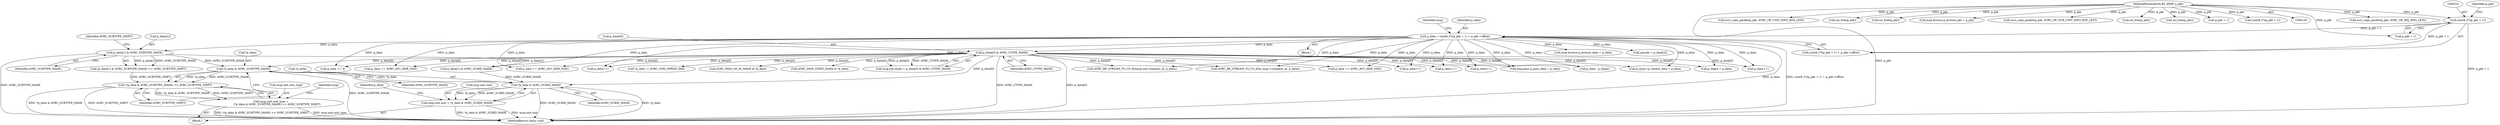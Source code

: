 digraph "0_Android_830cb39cb2a0f1bf6704d264e2a5c5029c175dd7@pointer" {
"1000488" [label="(Call,*p_data & AVRC_SUBTYPE_MASK)"];
"1000305" [label="(Call,p_data[0] & AVRC_CTYPE_MASK)"];
"1000218" [label="(Call,p_data = (uint8_t*)(p_pkt + 1) + p_pkt->offset)"];
"1000221" [label="(Call,(uint8_t*)(p_pkt + 1))"];
"1000132" [label="(MethodParameterIn,BT_HDR* p_pkt)"];
"1000332" [label="(Call,p_data[1] & AVRC_SUBTYPE_MASK)"];
"1000487" [label="(Call,(*p_data & AVRC_SUBTYPE_MASK) >> AVRC_SUBTYPE_SHIFT)"];
"1000481" [label="(Call,msg.unit.unit_type =\n               (*p_data & AVRC_SUBTYPE_MASK) >> AVRC_SUBTYPE_SHIFT)"];
"1000499" [label="(Call,*p_data & AVRC_SUBID_MASK)"];
"1000493" [label="(Call,msg.unit.unit = *p_data & AVRC_SUBID_MASK)"];
"1000306" [label="(Call,p_data[0])"];
"1000491" [label="(Identifier,AVRC_SUBTYPE_MASK)"];
"1000218" [label="(Call,p_data = (uint8_t*)(p_pkt + 1) + p_pkt->offset)"];
"1000219" [label="(Identifier,p_data)"];
"1000500" [label="(Call,*p_data)"];
"1000487" [label="(Call,(*p_data & AVRC_SUBTYPE_MASK) >> AVRC_SUBTYPE_SHIFT)"];
"1000221" [label="(Call,(uint8_t*)(p_pkt + 1))"];
"1000481" [label="(Call,msg.unit.unit_type =\n               (*p_data & AVRC_SUBTYPE_MASK) >> AVRC_SUBTYPE_SHIFT)"];
"1000478" [label="(Call,p_data += 4)"];
"1000698" [label="(Call,AVRC_BE_STREAM_TO_CO_ID(p_msg->company_id, p_data))"];
"1000336" [label="(Identifier,AVRC_SUBTYPE_MASK)"];
"1000482" [label="(Call,msg.unit.unit_type)"];
"1000871" [label="(Call,p_data++)"];
"1000254" [label="(Call,msg.browse.p_browse_data = p_data)"];
"1000494" [label="(Call,msg.unit.unit)"];
"1000598" [label="(Call,p_data += AVRC_AVC_HDR_SIZE)"];
"1000349" [label="(Call,opcode = p_data[2])"];
"1000619" [label="(Call,*p_data != AVRC_CMD_OPRND_PAD)"];
"1000695" [label="(Call,p_data += AVRC_AVC_HDR_SIZE)"];
"1000973" [label="(Call,avrc_copy_packet(p_pkt, AVRC_OP_REJ_MSG_LEN))"];
"1000716" [label="(Call,p_data - p_begin)"];
"1000488" [label="(Call,*p_data & AVRC_SUBTYPE_MASK)"];
"1000838" [label="(Call,p_data += AVRC_AVC_HDR_SIZE)"];
"1000132" [label="(MethodParameterIn,BT_HDR* p_pkt)"];
"1000394" [label="(Call,avrc_copy_packet(p_pkt, AVRC_OP_UNIT_INFO_RSP_LEN))"];
"1000847" [label="(Call,AVRC_PASS_OP_ID_MASK & *p_data)"];
"1000333" [label="(Call,p_data[1])"];
"1000504" [label="(Identifier,p_data)"];
"1000637" [label="(Call,p_data++)"];
"1001055" [label="(Call,osi_free(p_pkt))"];
"1000453" [label="(Block,)"];
"1000911" [label="(Call,msg.pass.p_pass_data = p_data)"];
"1000296" [label="(Call,osi_free(p_pkt))"];
"1000852" [label="(Call,AVRC_PASS_STATE_MASK & *p_data)"];
"1000270" [label="(Call,msg.browse.p_browse_pkt = p_pkt)"];
"1000220" [label="(Call,(uint8_t*)(p_pkt + 1) + p_pkt->offset)"];
"1000503" [label="(Call,p_data++)"];
"1000521" [label="(Call,avrc_copy_packet(p_pkt, AVRC_OP_SUB_UNIT_INFO_RSP_LEN))"];
"1000496" [label="(Identifier,msg)"];
"1000499" [label="(Call,*p_data & AVRC_SUBID_MASK)"];
"1000880" [label="(Call,p_data++)"];
"1000299" [label="(Call,msg.hdr.ctype = p_data[0] & AVRC_CTYPE_MASK)"];
"1000703" [label="(Call,p_msg->p_vendor_data = p_data)"];
"1000133" [label="(Block,)"];
"1000332" [label="(Call,p_data[1] & AVRC_SUBTYPE_MASK)"];
"1000227" [label="(Identifier,p_pkt)"];
"1000188" [label="(Call,osi_free(p_pkt))"];
"1000344" [label="(Call,p_data[1] & AVRC_SUBID_MASK)"];
"1000223" [label="(Call,p_pkt + 1)"];
"1000196" [label="(Call,osi_free(p_pkt))"];
"1000231" [label="(Identifier,msg)"];
"1000493" [label="(Call,msg.unit.unit = *p_data & AVRC_SUBID_MASK)"];
"1000492" [label="(Identifier,AVRC_SUBTYPE_SHIFT)"];
"1000673" [label="(Call,p_begin = p_data)"];
"1000667" [label="(Call,p_pkt + 1)"];
"1000610" [label="(Call,p_data++)"];
"1000331" [label="(Call,(p_data[1] & AVRC_SUBTYPE_MASK) >> AVRC_SUBTYPE_SHIFT)"];
"1000489" [label="(Call,*p_data)"];
"1000337" [label="(Identifier,AVRC_SUBTYPE_SHIFT)"];
"1000305" [label="(Call,p_data[0] & AVRC_CTYPE_MASK)"];
"1000665" [label="(Call,(uint8_t*)(p_pkt + 1))"];
"1001057" [label="(MethodReturn,static void)"];
"1000505" [label="(Call,AVRC_BE_STREAM_TO_CO_ID(msg.unit.company_id, p_data))"];
"1000502" [label="(Identifier,AVRC_SUBID_MASK)"];
"1000309" [label="(Identifier,AVRC_CTYPE_MASK)"];
"1000488" -> "1000487"  [label="AST: "];
"1000488" -> "1000491"  [label="CFG: "];
"1000489" -> "1000488"  [label="AST: "];
"1000491" -> "1000488"  [label="AST: "];
"1000492" -> "1000488"  [label="CFG: "];
"1000488" -> "1001057"  [label="DDG: AVRC_SUBTYPE_MASK"];
"1000488" -> "1000487"  [label="DDG: *p_data"];
"1000488" -> "1000487"  [label="DDG: AVRC_SUBTYPE_MASK"];
"1000305" -> "1000488"  [label="DDG: p_data[0]"];
"1000332" -> "1000488"  [label="DDG: AVRC_SUBTYPE_MASK"];
"1000488" -> "1000499"  [label="DDG: *p_data"];
"1000305" -> "1000299"  [label="AST: "];
"1000305" -> "1000309"  [label="CFG: "];
"1000306" -> "1000305"  [label="AST: "];
"1000309" -> "1000305"  [label="AST: "];
"1000299" -> "1000305"  [label="CFG: "];
"1000305" -> "1001057"  [label="DDG: AVRC_CTYPE_MASK"];
"1000305" -> "1001057"  [label="DDG: p_data[0]"];
"1000305" -> "1000299"  [label="DDG: p_data[0]"];
"1000305" -> "1000299"  [label="DDG: AVRC_CTYPE_MASK"];
"1000218" -> "1000305"  [label="DDG: p_data"];
"1000305" -> "1000478"  [label="DDG: p_data[0]"];
"1000305" -> "1000499"  [label="DDG: p_data[0]"];
"1000305" -> "1000503"  [label="DDG: p_data[0]"];
"1000305" -> "1000505"  [label="DDG: p_data[0]"];
"1000305" -> "1000598"  [label="DDG: p_data[0]"];
"1000305" -> "1000610"  [label="DDG: p_data[0]"];
"1000305" -> "1000619"  [label="DDG: p_data[0]"];
"1000305" -> "1000637"  [label="DDG: p_data[0]"];
"1000305" -> "1000673"  [label="DDG: p_data[0]"];
"1000305" -> "1000695"  [label="DDG: p_data[0]"];
"1000305" -> "1000698"  [label="DDG: p_data[0]"];
"1000305" -> "1000703"  [label="DDG: p_data[0]"];
"1000305" -> "1000716"  [label="DDG: p_data[0]"];
"1000305" -> "1000838"  [label="DDG: p_data[0]"];
"1000305" -> "1000847"  [label="DDG: p_data[0]"];
"1000305" -> "1000852"  [label="DDG: p_data[0]"];
"1000305" -> "1000871"  [label="DDG: p_data[0]"];
"1000305" -> "1000880"  [label="DDG: p_data[0]"];
"1000305" -> "1000911"  [label="DDG: p_data[0]"];
"1000218" -> "1000133"  [label="AST: "];
"1000218" -> "1000220"  [label="CFG: "];
"1000219" -> "1000218"  [label="AST: "];
"1000220" -> "1000218"  [label="AST: "];
"1000231" -> "1000218"  [label="CFG: "];
"1000218" -> "1001057"  [label="DDG: p_data"];
"1000218" -> "1001057"  [label="DDG: (uint8_t*)(p_pkt + 1) + p_pkt->offset"];
"1000221" -> "1000218"  [label="DDG: p_pkt + 1"];
"1000218" -> "1000254"  [label="DDG: p_data"];
"1000218" -> "1000332"  [label="DDG: p_data"];
"1000218" -> "1000344"  [label="DDG: p_data"];
"1000218" -> "1000349"  [label="DDG: p_data"];
"1000218" -> "1000478"  [label="DDG: p_data"];
"1000218" -> "1000503"  [label="DDG: p_data"];
"1000218" -> "1000505"  [label="DDG: p_data"];
"1000218" -> "1000598"  [label="DDG: p_data"];
"1000218" -> "1000610"  [label="DDG: p_data"];
"1000218" -> "1000637"  [label="DDG: p_data"];
"1000218" -> "1000673"  [label="DDG: p_data"];
"1000218" -> "1000695"  [label="DDG: p_data"];
"1000218" -> "1000698"  [label="DDG: p_data"];
"1000218" -> "1000703"  [label="DDG: p_data"];
"1000218" -> "1000716"  [label="DDG: p_data"];
"1000218" -> "1000838"  [label="DDG: p_data"];
"1000218" -> "1000871"  [label="DDG: p_data"];
"1000218" -> "1000880"  [label="DDG: p_data"];
"1000218" -> "1000911"  [label="DDG: p_data"];
"1000221" -> "1000220"  [label="AST: "];
"1000221" -> "1000223"  [label="CFG: "];
"1000222" -> "1000221"  [label="AST: "];
"1000223" -> "1000221"  [label="AST: "];
"1000227" -> "1000221"  [label="CFG: "];
"1000221" -> "1001057"  [label="DDG: p_pkt + 1"];
"1000221" -> "1000220"  [label="DDG: p_pkt + 1"];
"1000132" -> "1000221"  [label="DDG: p_pkt"];
"1000132" -> "1000128"  [label="AST: "];
"1000132" -> "1001057"  [label="DDG: p_pkt"];
"1000132" -> "1000188"  [label="DDG: p_pkt"];
"1000132" -> "1000196"  [label="DDG: p_pkt"];
"1000132" -> "1000223"  [label="DDG: p_pkt"];
"1000132" -> "1000270"  [label="DDG: p_pkt"];
"1000132" -> "1000296"  [label="DDG: p_pkt"];
"1000132" -> "1000394"  [label="DDG: p_pkt"];
"1000132" -> "1000521"  [label="DDG: p_pkt"];
"1000132" -> "1000665"  [label="DDG: p_pkt"];
"1000132" -> "1000667"  [label="DDG: p_pkt"];
"1000132" -> "1000973"  [label="DDG: p_pkt"];
"1000132" -> "1001055"  [label="DDG: p_pkt"];
"1000332" -> "1000331"  [label="AST: "];
"1000332" -> "1000336"  [label="CFG: "];
"1000333" -> "1000332"  [label="AST: "];
"1000336" -> "1000332"  [label="AST: "];
"1000337" -> "1000332"  [label="CFG: "];
"1000332" -> "1001057"  [label="DDG: AVRC_SUBTYPE_MASK"];
"1000332" -> "1000331"  [label="DDG: p_data[1]"];
"1000332" -> "1000331"  [label="DDG: AVRC_SUBTYPE_MASK"];
"1000332" -> "1000344"  [label="DDG: p_data[1]"];
"1000487" -> "1000481"  [label="AST: "];
"1000487" -> "1000492"  [label="CFG: "];
"1000492" -> "1000487"  [label="AST: "];
"1000481" -> "1000487"  [label="CFG: "];
"1000487" -> "1001057"  [label="DDG: *p_data & AVRC_SUBTYPE_MASK"];
"1000487" -> "1001057"  [label="DDG: AVRC_SUBTYPE_SHIFT"];
"1000487" -> "1000481"  [label="DDG: *p_data & AVRC_SUBTYPE_MASK"];
"1000487" -> "1000481"  [label="DDG: AVRC_SUBTYPE_SHIFT"];
"1000331" -> "1000487"  [label="DDG: AVRC_SUBTYPE_SHIFT"];
"1000481" -> "1000453"  [label="AST: "];
"1000482" -> "1000481"  [label="AST: "];
"1000496" -> "1000481"  [label="CFG: "];
"1000481" -> "1001057"  [label="DDG: (*p_data & AVRC_SUBTYPE_MASK) >> AVRC_SUBTYPE_SHIFT"];
"1000481" -> "1001057"  [label="DDG: msg.unit.unit_type"];
"1000499" -> "1000493"  [label="AST: "];
"1000499" -> "1000502"  [label="CFG: "];
"1000500" -> "1000499"  [label="AST: "];
"1000502" -> "1000499"  [label="AST: "];
"1000493" -> "1000499"  [label="CFG: "];
"1000499" -> "1001057"  [label="DDG: AVRC_SUBID_MASK"];
"1000499" -> "1001057"  [label="DDG: *p_data"];
"1000499" -> "1000493"  [label="DDG: *p_data"];
"1000499" -> "1000493"  [label="DDG: AVRC_SUBID_MASK"];
"1000344" -> "1000499"  [label="DDG: AVRC_SUBID_MASK"];
"1000493" -> "1000453"  [label="AST: "];
"1000494" -> "1000493"  [label="AST: "];
"1000504" -> "1000493"  [label="CFG: "];
"1000493" -> "1001057"  [label="DDG: msg.unit.unit"];
"1000493" -> "1001057"  [label="DDG: *p_data & AVRC_SUBID_MASK"];
}
